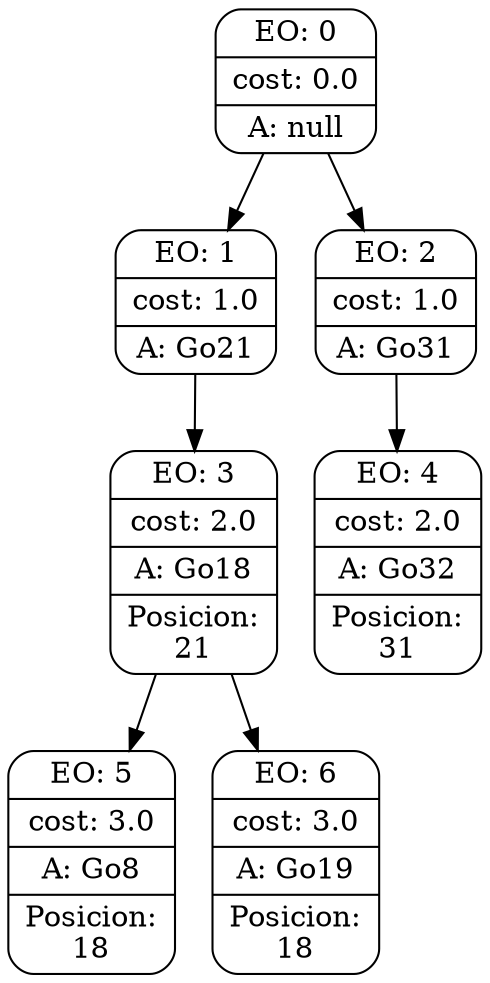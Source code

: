 digraph g {
node [shape = Mrecord];
nodo0[label="{EO: 0|cost: 0.0|A: null}"]
nodo1[label="{EO: 1|cost: 1.0|A: Go21}"]
nodo3[label="{EO: 3|cost: 2.0|A: Go18|Posicion:\n21}"]
nodo5[label="{EO: 5|cost: 3.0|A: Go8|Posicion:\n18}"]

nodo3 -> nodo5;
nodo6[label="{EO: 6|cost: 3.0|A: Go19|Posicion:\n18}"]

nodo3 -> nodo6;

nodo1 -> nodo3;

nodo0 -> nodo1;
nodo2[label="{EO: 2|cost: 1.0|A: Go31}"]
nodo4[label="{EO: 4|cost: 2.0|A: Go32|Posicion:\n31}"]

nodo2 -> nodo4;

nodo0 -> nodo2;


}